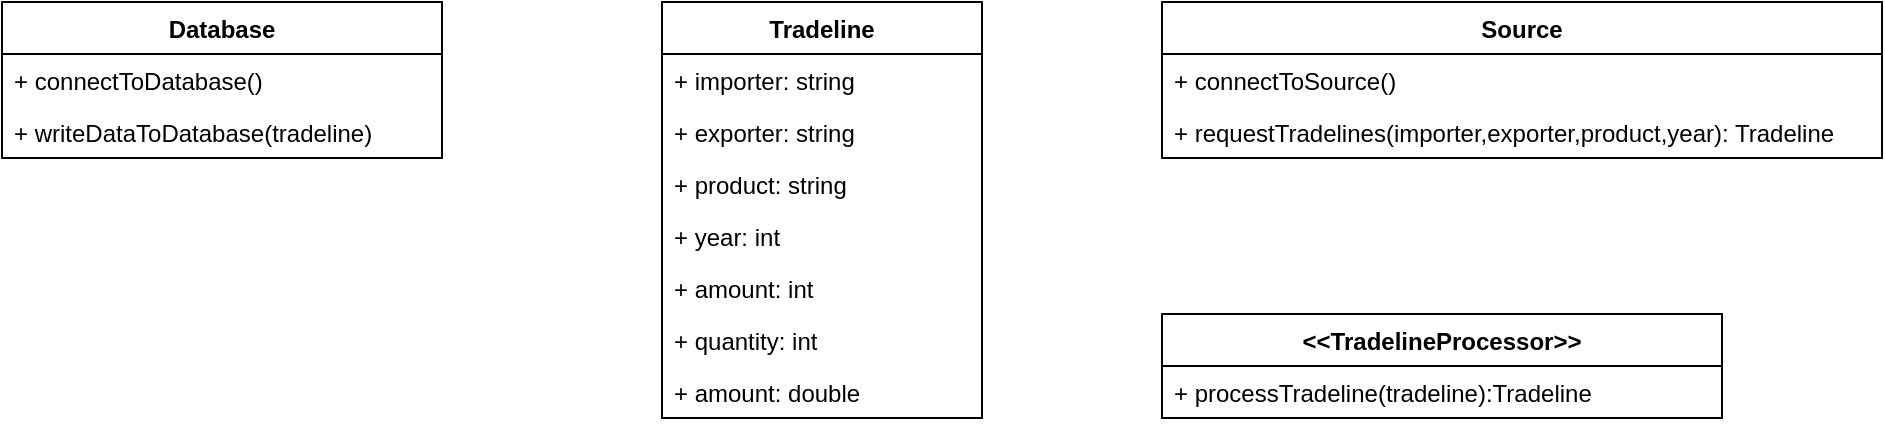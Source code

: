 <mxfile version="13.7.9" type="device"><diagram id="C5RBs43oDa-KdzZeNtuy" name="Page-1"><mxGraphModel dx="1913" dy="806" grid="1" gridSize="10" guides="1" tooltips="1" connect="1" arrows="1" fold="1" page="1" pageScale="1" pageWidth="827" pageHeight="1169" math="0" shadow="0"><root><mxCell id="WIyWlLk6GJQsqaUBKTNV-0"/><mxCell id="WIyWlLk6GJQsqaUBKTNV-1" parent="WIyWlLk6GJQsqaUBKTNV-0"/><mxCell id="F3N41E3irNR9a2aS3NlO-8" value="Database" style="swimlane;fontStyle=1;align=center;verticalAlign=top;childLayout=stackLayout;horizontal=1;startSize=26;horizontalStack=0;resizeParent=1;resizeParentMax=0;resizeLast=0;collapsible=1;marginBottom=0;" vertex="1" parent="WIyWlLk6GJQsqaUBKTNV-1"><mxGeometry x="-490" y="332" width="220" height="78" as="geometry"/></mxCell><mxCell id="F3N41E3irNR9a2aS3NlO-9" value="+ connectToDatabase()" style="text;strokeColor=none;fillColor=none;align=left;verticalAlign=top;spacingLeft=4;spacingRight=4;overflow=hidden;rotatable=0;points=[[0,0.5],[1,0.5]];portConstraint=eastwest;" vertex="1" parent="F3N41E3irNR9a2aS3NlO-8"><mxGeometry y="26" width="220" height="26" as="geometry"/></mxCell><mxCell id="F3N41E3irNR9a2aS3NlO-11" value="+ writeDataToDatabase(tradeline)" style="text;strokeColor=none;fillColor=none;align=left;verticalAlign=top;spacingLeft=4;spacingRight=4;overflow=hidden;rotatable=0;points=[[0,0.5],[1,0.5]];portConstraint=eastwest;" vertex="1" parent="F3N41E3irNR9a2aS3NlO-8"><mxGeometry y="52" width="220" height="26" as="geometry"/></mxCell><mxCell id="VVwF0rlRPTHTA5XHFtFI-7" value="Tradeline" style="swimlane;fontStyle=1;align=center;verticalAlign=top;childLayout=stackLayout;horizontal=1;startSize=26;horizontalStack=0;resizeParent=1;resizeParentMax=0;resizeLast=0;collapsible=1;marginBottom=0;" parent="WIyWlLk6GJQsqaUBKTNV-1" vertex="1"><mxGeometry x="-160" y="332" width="160" height="208" as="geometry"/></mxCell><mxCell id="VVwF0rlRPTHTA5XHFtFI-8" value="+ importer: string" style="text;strokeColor=none;fillColor=none;align=left;verticalAlign=top;spacingLeft=4;spacingRight=4;overflow=hidden;rotatable=0;points=[[0,0.5],[1,0.5]];portConstraint=eastwest;" parent="VVwF0rlRPTHTA5XHFtFI-7" vertex="1"><mxGeometry y="26" width="160" height="26" as="geometry"/></mxCell><mxCell id="VVwF0rlRPTHTA5XHFtFI-11" value="+ exporter: string" style="text;strokeColor=none;fillColor=none;align=left;verticalAlign=top;spacingLeft=4;spacingRight=4;overflow=hidden;rotatable=0;points=[[0,0.5],[1,0.5]];portConstraint=eastwest;" parent="VVwF0rlRPTHTA5XHFtFI-7" vertex="1"><mxGeometry y="52" width="160" height="26" as="geometry"/></mxCell><mxCell id="VVwF0rlRPTHTA5XHFtFI-12" value="+ product: string" style="text;strokeColor=none;fillColor=none;align=left;verticalAlign=top;spacingLeft=4;spacingRight=4;overflow=hidden;rotatable=0;points=[[0,0.5],[1,0.5]];portConstraint=eastwest;" parent="VVwF0rlRPTHTA5XHFtFI-7" vertex="1"><mxGeometry y="78" width="160" height="26" as="geometry"/></mxCell><mxCell id="VVwF0rlRPTHTA5XHFtFI-13" value="+ year: int" style="text;strokeColor=none;fillColor=none;align=left;verticalAlign=top;spacingLeft=4;spacingRight=4;overflow=hidden;rotatable=0;points=[[0,0.5],[1,0.5]];portConstraint=eastwest;" parent="VVwF0rlRPTHTA5XHFtFI-7" vertex="1"><mxGeometry y="104" width="160" height="26" as="geometry"/></mxCell><mxCell id="VVwF0rlRPTHTA5XHFtFI-14" value="+ amount: int" style="text;strokeColor=none;fillColor=none;align=left;verticalAlign=top;spacingLeft=4;spacingRight=4;overflow=hidden;rotatable=0;points=[[0,0.5],[1,0.5]];portConstraint=eastwest;" parent="VVwF0rlRPTHTA5XHFtFI-7" vertex="1"><mxGeometry y="130" width="160" height="26" as="geometry"/></mxCell><mxCell id="VVwF0rlRPTHTA5XHFtFI-15" value="+ quantity: int" style="text;strokeColor=none;fillColor=none;align=left;verticalAlign=top;spacingLeft=4;spacingRight=4;overflow=hidden;rotatable=0;points=[[0,0.5],[1,0.5]];portConstraint=eastwest;" parent="VVwF0rlRPTHTA5XHFtFI-7" vertex="1"><mxGeometry y="156" width="160" height="26" as="geometry"/></mxCell><mxCell id="VVwF0rlRPTHTA5XHFtFI-16" value="+ amount: double" style="text;strokeColor=none;fillColor=none;align=left;verticalAlign=top;spacingLeft=4;spacingRight=4;overflow=hidden;rotatable=0;points=[[0,0.5],[1,0.5]];portConstraint=eastwest;" parent="VVwF0rlRPTHTA5XHFtFI-7" vertex="1"><mxGeometry y="182" width="160" height="26" as="geometry"/></mxCell><mxCell id="F3N41E3irNR9a2aS3NlO-0" value="Source" style="swimlane;fontStyle=1;align=center;verticalAlign=top;childLayout=stackLayout;horizontal=1;startSize=26;horizontalStack=0;resizeParent=1;resizeParentMax=0;resizeLast=0;collapsible=1;marginBottom=0;" vertex="1" parent="WIyWlLk6GJQsqaUBKTNV-1"><mxGeometry x="90" y="332" width="360" height="78" as="geometry"/></mxCell><mxCell id="F3N41E3irNR9a2aS3NlO-1" value="+ connectToSource()" style="text;strokeColor=none;fillColor=none;align=left;verticalAlign=top;spacingLeft=4;spacingRight=4;overflow=hidden;rotatable=0;points=[[0,0.5],[1,0.5]];portConstraint=eastwest;" vertex="1" parent="F3N41E3irNR9a2aS3NlO-0"><mxGeometry y="26" width="360" height="26" as="geometry"/></mxCell><mxCell id="F3N41E3irNR9a2aS3NlO-10" value="+ requestTradelines(importer,exporter,product,year): Tradeline" style="text;strokeColor=none;fillColor=none;align=left;verticalAlign=top;spacingLeft=4;spacingRight=4;overflow=hidden;rotatable=0;points=[[0,0.5],[1,0.5]];portConstraint=eastwest;" vertex="1" parent="F3N41E3irNR9a2aS3NlO-0"><mxGeometry y="52" width="360" height="26" as="geometry"/></mxCell><mxCell id="VVwF0rlRPTHTA5XHFtFI-18" value="&lt;&lt;TradelineProcessor&gt;&gt;" style="swimlane;fontStyle=1;align=center;verticalAlign=top;childLayout=stackLayout;horizontal=1;startSize=26;horizontalStack=0;resizeParent=1;resizeParentMax=0;resizeLast=0;collapsible=1;marginBottom=0;" parent="WIyWlLk6GJQsqaUBKTNV-1" vertex="1"><mxGeometry x="90" y="488" width="280" height="52" as="geometry"/></mxCell><mxCell id="VVwF0rlRPTHTA5XHFtFI-19" value="+ processTradeline(tradeline):Tradeline" style="text;strokeColor=none;fillColor=none;align=left;verticalAlign=top;spacingLeft=4;spacingRight=4;overflow=hidden;rotatable=0;points=[[0,0.5],[1,0.5]];portConstraint=eastwest;" parent="VVwF0rlRPTHTA5XHFtFI-18" vertex="1"><mxGeometry y="26" width="280" height="26" as="geometry"/></mxCell></root></mxGraphModel></diagram></mxfile>